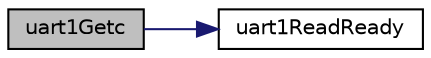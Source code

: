 digraph "uart1Getc"
{
  edge [fontname="Helvetica",fontsize="10",labelfontname="Helvetica",labelfontsize="10"];
  node [fontname="Helvetica",fontsize="10",shape=record];
  rankdir="LR";
  Node0 [label="uart1Getc",height=0.2,width=0.4,color="black", fillcolor="grey75", style="filled", fontcolor="black"];
  Node0 -> Node1 [color="midnightblue",fontsize="10",style="solid",fontname="Helvetica"];
  Node1 [label="uart1ReadReady",height=0.2,width=0.4,color="black", fillcolor="white", style="filled",URL="$de/ddf/uart1_8cpp.html#a2c447370a42def794cac18803471889c"];
}
